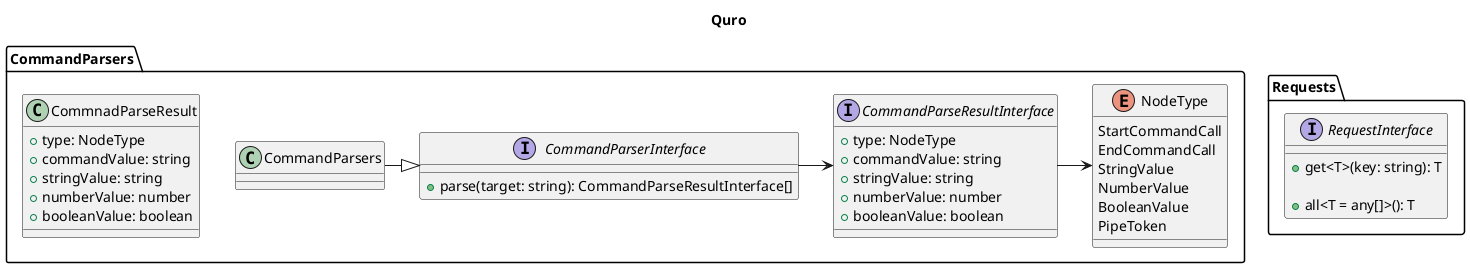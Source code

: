 @startuml
title Quro

namespace CommandParsers {
  enum NodeType {
    StartCommandCall
    EndCommandCall
    StringValue
    NumberValue
    BooleanValue
    PipeToken
  }

  interface CommandParseResultInterface {
    + type: NodeType
    + commandValue: string
    + stringValue: string
    + numberValue: number
    + booleanValue: boolean
  }
  CommandParseResultInterface -> CommandParsers.NodeType

  interface CommandParserInterface {
    + parse(target: string): CommandParseResultInterface[]
  }
  CommandParserInterface -> CommandParsers.CommandParseResultInterface

  class CommnadParseResult {
    + type: NodeType
    + commandValue: string
    + stringValue: string
    + numberValue: number
    + booleanValue: boolean
  }
  CommandParsers -|> CommandParsers.CommandParserInterface
  
}

namespace Requests {
  interface RequestInterface {
    + get<T>(key: string): T

    + all<T = any[]>(): T
  }
}

@enduml
